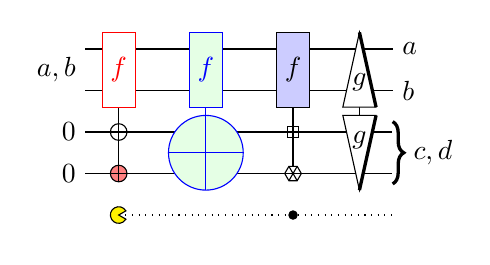 %! \usetikzlibrary{decorations.pathreplacing,decorations.pathmorphing}
\begin{tikzpicture}[scale=1.0,x=1pt,y=1pt]
\filldraw[color=white] (0.0, -7.5) rectangle (111.0, 67.5);
% Drawing wires
% Line 1: a b W a,b
\draw[color=black] (0.0,60.0) -- (111.0,60.0);
%   Deferring wire label at (0.0,60.0)
% Line 4: x W owire
\draw[color=black,dotted] (12.0,0.0) -- (111.0,0.0);
% Line 2: c W 0
\draw[color=black] (0.0,30.0) -- (111.0,30.0);
\draw[color=black] (0.0,30.0) node[left] {$0$};
% Line 1: a b W a,b
\draw[color=black] (0.0,45.0) -- (111.0,45.0);
\draw[color=black] (0.0,52.5) node[left] {$a,b$};
% Line 3: d W 0
\draw[color=black] (0.0,15.0) -- (111.0,15.0);
\draw[color=black] (0.0,15.0) node[left] {$0$};
% Done with wires; drawing gates
% Line 10: x:op="\draw[fill=yellow] (0,0) -- (30:3pt) arc (30:330:3pt) -- cycle;":sh=0:style=dotted:qwire
\begin{scope}
\begin{scope}[shift={(12.0,0.0)}]
\draw[fill=yellow] (0,0) -- (30:3pt) arc (30:330:3pt) -- cycle;
\end{scope}
\end{scope}
% Line 11: a b G:color=red $f$ +c +d:fill=red!50!white
\draw (12.0,60.0) -- (12.0,15.0);
\begin{scope}[color=red]
\begin{scope}
\draw[fill=white] (12.0, 52.5) +(-45.0:8.485pt and 19.092pt) -- +(45.0:8.485pt and 19.092pt) -- +(135.0:8.485pt and 19.092pt) -- +(225.0:8.485pt and 19.092pt) -- cycle;
\clip (12.0, 52.5) +(-45.0:8.485pt and 19.092pt) -- +(45.0:8.485pt and 19.092pt) -- +(135.0:8.485pt and 19.092pt) -- +(225.0:8.485pt and 19.092pt) -- cycle;
\draw (12.0, 52.5) node {$f$};
\end{scope}
\end{scope}
\begin{scope}
\draw[fill=white] (12.0, 30.0) circle(3.0pt);
\clip (12.0, 30.0) circle(3.0pt);
\draw (9.0, 30.0) -- (15.0, 30.0);
\draw (12.0, 27.0) -- (12.0, 33.0);
\end{scope}
\begin{scope}
\draw[fill=red!50!white] (12.0, 15.0) circle(3.0pt);
\clip (12.0, 15.0) circle(3.0pt);
\draw (9.0, 15.0) -- (15.0, 15.0);
\draw (12.0, 12.0) -- (12.0, 18.0);
\end{scope}
% Line 12: a b G $f$ c d P:size=27 + color=blue fi=green!10!white
\begin{scope}[color=blue]
\draw (43.5,60.0) -- (43.5,15.0);
\begin{scope}[color=blue]
\begin{scope}
\draw[fill=green!10!white] (43.5, 52.5) +(-45.0:8.485pt and 19.092pt) -- +(45.0:8.485pt and 19.092pt) -- +(135.0:8.485pt and 19.092pt) -- +(225.0:8.485pt and 19.092pt) -- cycle;
\clip (43.5, 52.5) +(-45.0:8.485pt and 19.092pt) -- +(45.0:8.485pt and 19.092pt) -- +(135.0:8.485pt and 19.092pt) -- +(225.0:8.485pt and 19.092pt) -- cycle;
\draw (43.5, 52.5) node {$f$};
\end{scope}
\end{scope}
\begin{scope}[color=blue]
\begin{scope}
\draw[fill=green!10!white] (43.5, 22.5) circle(13.5pt);
\clip (43.5, 22.5) circle(13.5pt);
\draw (30.0, 22.5) -- (57.0, 22.5);
\draw (43.5, 9.0) -- (43.5, 36.0);
\end{scope}
\end{scope}
\end{scope}
% Line 13: x TOUCH
% Line 14: a b G:op=$f$ +c:sh=box d:sh=6:op=* fi=blue!20!white
\draw (75.0,60.0) -- (75.0,15.0);
\begin{scope}
\draw[fill=blue!20!white] (75.0, 52.5) +(-45.0:8.485pt and 19.092pt) -- +(45.0:8.485pt and 19.092pt) -- +(135.0:8.485pt and 19.092pt) -- +(225.0:8.485pt and 19.092pt) -- cycle;
\clip (75.0, 52.5) +(-45.0:8.485pt and 19.092pt) -- +(45.0:8.485pt and 19.092pt) -- +(135.0:8.485pt and 19.092pt) -- +(225.0:8.485pt and 19.092pt) -- cycle;
\draw (75.0, 52.5) node {$f$};
\end{scope}
\begin{scope}
\draw[fill=white] (75.0, 30.0) +(-45.0:3.0pt) -- +(45.0:3.0pt) -- +(135.0:3.0pt) -- +(225.0:3.0pt) -- cycle;
\clip (75.0, 30.0) +(-45.0:3.0pt) -- +(45.0:3.0pt) -- +(135.0:3.0pt) -- +(225.0:3.0pt) -- cycle;
\draw (72.0, 30.0) -- (78.0, 30.0);
\draw (75.0, 27.0) -- (75.0, 33.0);
\end{scope}
\begin{scope}
\draw[fill=white] (75.0, 15.0) +(-60.0:3.0pt) -- +(0.0:3.0pt) -- +(60.0:3.0pt) -- +(120.0:3.0pt) -- +(180.0:3.0pt) -- +(240.0:3.0pt) -- cycle;
\clip (75.0, 15.0) +(-60.0:3.0pt) -- +(0.0:3.0pt) -- +(60.0:3.0pt) -- +(120.0:3.0pt) -- +(180.0:3.0pt) -- +(240.0:3.0pt) -- cycle;
\draw (75.0, 15.0) -- +(-60.0:3.0pt);
\draw (75.0, 15.0) -- +(0.0:3.0pt);
\draw (75.0, 15.0) -- +(60.0:3.0pt);
\draw (75.0, 15.0) -- +(120.0:3.0pt);
\draw (75.0, 15.0) -- +(180.0:3.0pt);
\draw (75.0, 15.0) -- +(240.0:3.0pt);
\end{scope}
% Line 16: x:sh=1
\filldraw (75.0, 0.0) circle(1.5pt);
% Line 15: a b G|:shape=3 $g$ c d G|:shape=-3 $g$
\draw (99.0,60.0) -- (99.0,15.0);
\begin{scope}
\draw[fill=white] (99.0, 48.0) +(-30.0:6.928pt and 18.0pt) -- +(90.0:6.928pt and 18.0pt) -- +(210.0:6.928pt and 18.0pt) -- cycle;
\draw[very thick,solid] (99.0, 48.0) +(-30.0:6.928pt and 18.0pt) -- +(90.0:6.928pt and 18.0pt);
\clip (99.0, 48.0) +(-30.0:6.928pt and 18.0pt) -- +(90.0:6.928pt and 18.0pt) -- +(210.0:6.928pt and 18.0pt) -- cycle;
\draw (99.0, 48.0) node {$g$};
\end{scope}
\begin{scope}
\draw[fill=white] (99.0, 27.0) +(-90.0:6.928pt and 18.0pt) -- +(30.0:6.928pt and 18.0pt) -- +(150.0:6.928pt and 18.0pt) -- cycle;
\draw[very thick,solid] (99.0, 27.0) +(-90.0:6.928pt and 18.0pt) -- +(30.0:6.928pt and 18.0pt);
\clip (99.0, 27.0) +(-90.0:6.928pt and 18.0pt) -- +(30.0:6.928pt and 18.0pt) -- +(150.0:6.928pt and 18.0pt) -- cycle;
\draw (99.0, 27.0) node {$g$};
\end{scope}
% Done with gates; drawing ending labels
\draw[color=black] (111.0,60.0) node[right] {$a$};
%   Deferring wire label at (111.0,30.0)
\draw[color=black] (111.0,45.0) node[right] {$b$};
\filldraw[color=white,fill=white] (111.0,11.25) rectangle (115.0,33.75);
\draw[decorate,decoration={brace,mirror,amplitude = 4.0pt},very thick] (111.0,11.25) -- (111.0,33.75);
\draw[color=black] (115.0,22.5) node[right] {$c,d$};
% Done with ending labels; drawing cut lines and comments
% Done with comments
\end{tikzpicture}
